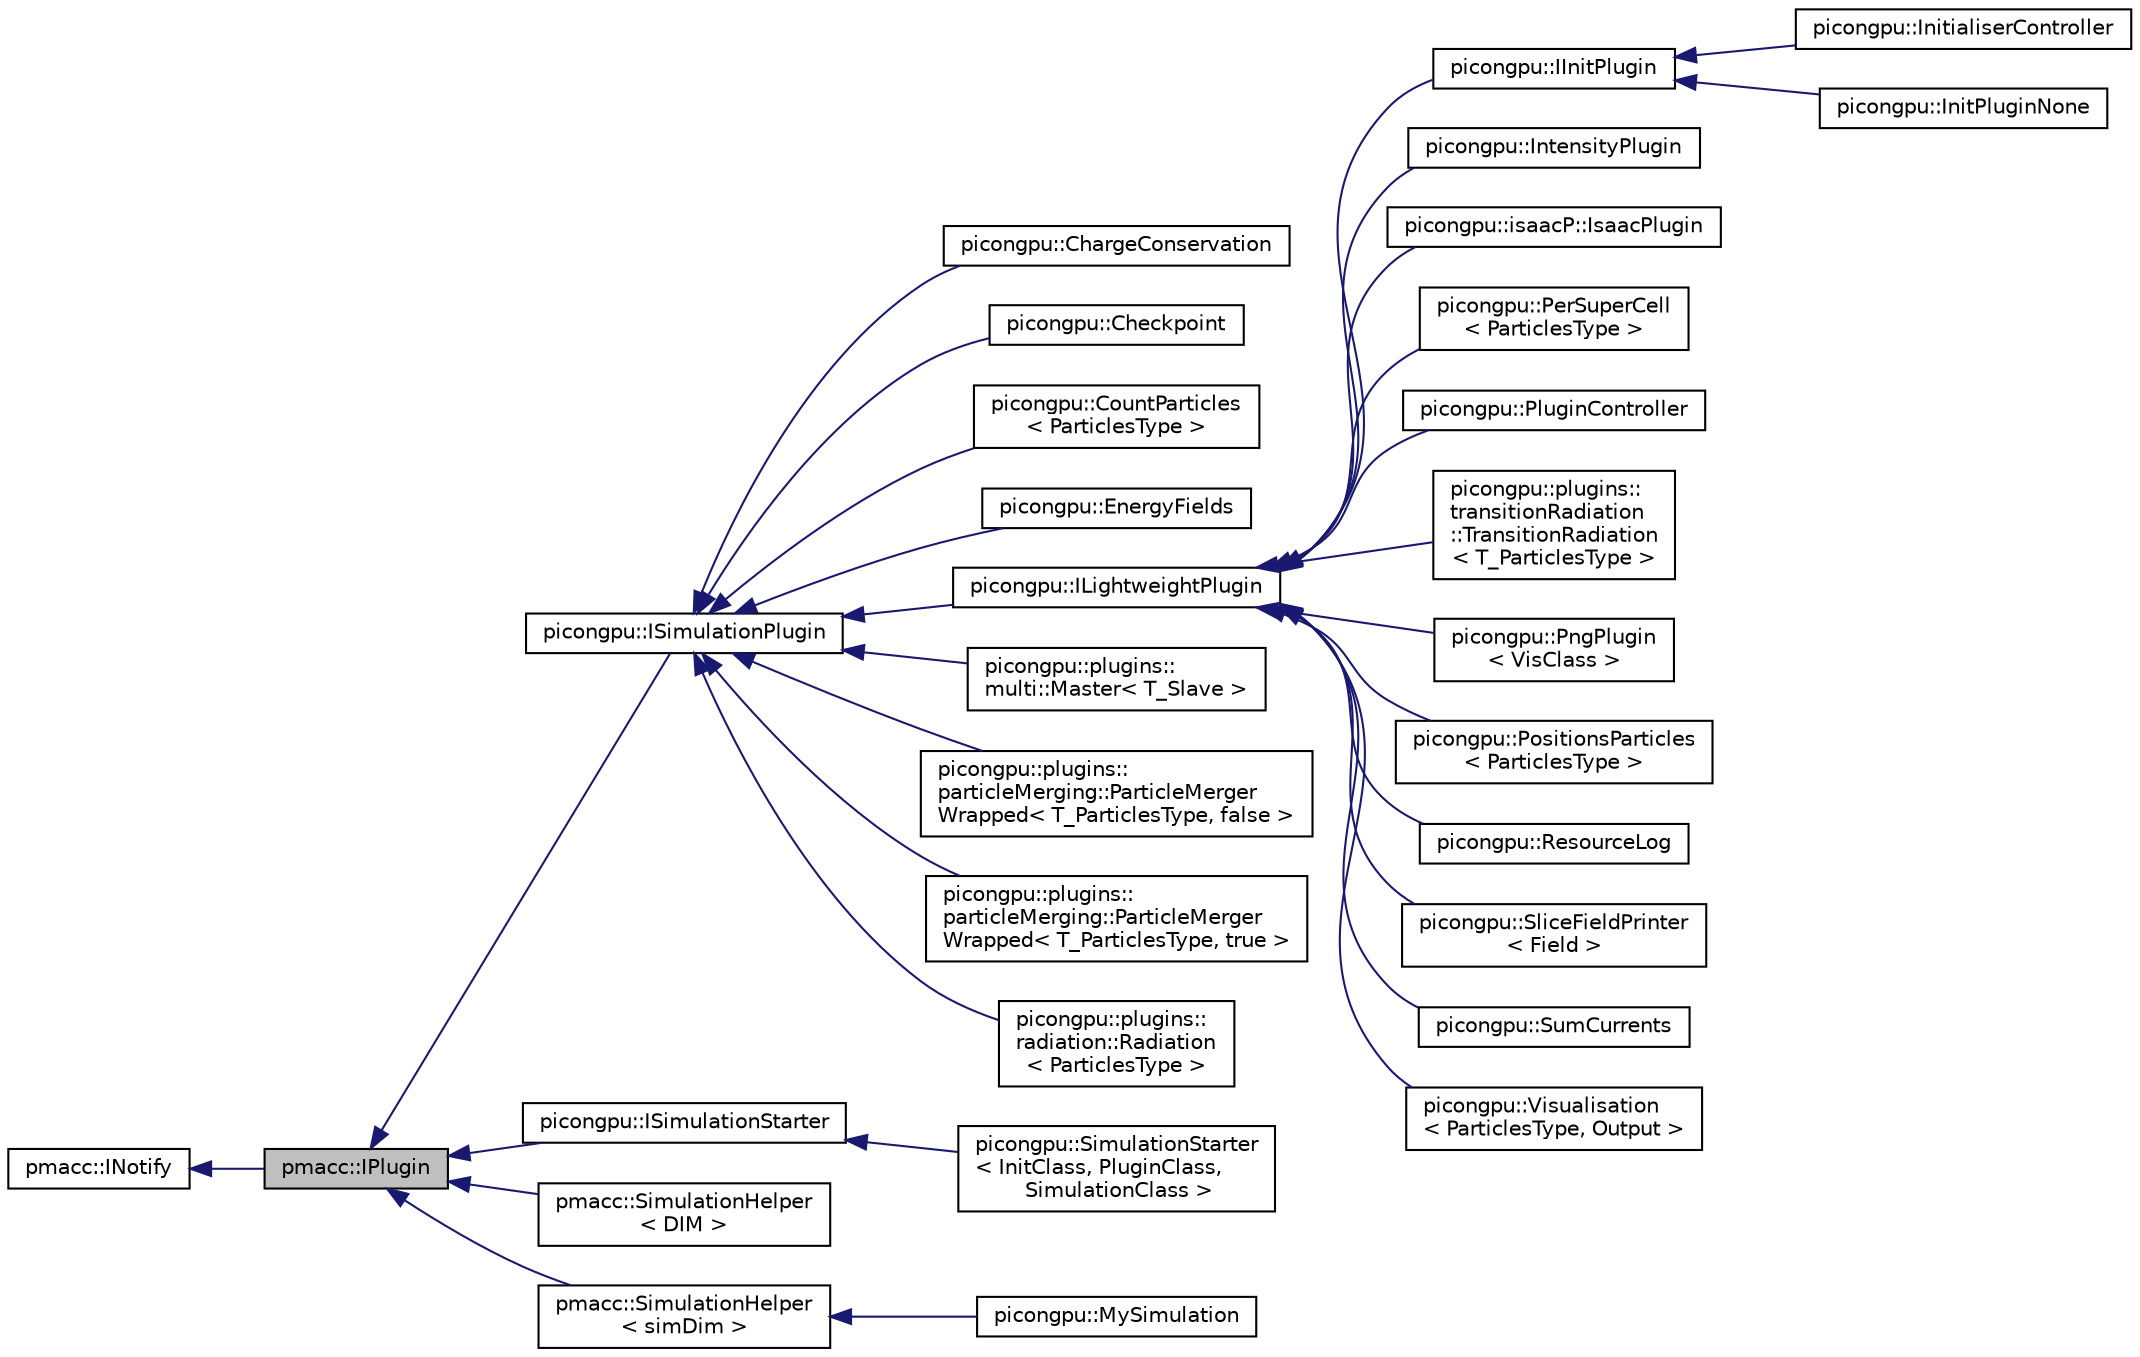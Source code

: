 digraph "pmacc::IPlugin"
{
 // LATEX_PDF_SIZE
  edge [fontname="Helvetica",fontsize="10",labelfontname="Helvetica",labelfontsize="10"];
  node [fontname="Helvetica",fontsize="10",shape=record];
  rankdir="LR";
  Node1 [label="pmacc::IPlugin",height=0.2,width=0.4,color="black", fillcolor="grey75", style="filled", fontcolor="black",tooltip=" "];
  Node2 -> Node1 [dir="back",color="midnightblue",fontsize="10",style="solid",fontname="Helvetica"];
  Node2 [label="pmacc::INotify",height=0.2,width=0.4,color="black", fillcolor="white", style="filled",URL="$classpmacc_1_1_i_notify.html",tooltip=" "];
  Node1 -> Node3 [dir="back",color="midnightblue",fontsize="10",style="solid",fontname="Helvetica"];
  Node3 [label="picongpu::ISimulationPlugin",height=0.2,width=0.4,color="black", fillcolor="white", style="filled",URL="$classpicongpu_1_1_i_simulation_plugin.html",tooltip="Interface for a simulation plugin in PIConGPU which has a MappingDesc."];
  Node3 -> Node4 [dir="back",color="midnightblue",fontsize="10",style="solid",fontname="Helvetica"];
  Node4 [label="picongpu::ChargeConservation",height=0.2,width=0.4,color="black", fillcolor="white", style="filled",URL="$classpicongpu_1_1_charge_conservation.html",tooltip="maximum difference between electron charge density and div E"];
  Node3 -> Node5 [dir="back",color="midnightblue",fontsize="10",style="solid",fontname="Helvetica"];
  Node5 [label="picongpu::Checkpoint",height=0.2,width=0.4,color="black", fillcolor="white", style="filled",URL="$classpicongpu_1_1_checkpoint.html",tooltip="Checkpoint creation and load."];
  Node3 -> Node6 [dir="back",color="midnightblue",fontsize="10",style="solid",fontname="Helvetica"];
  Node6 [label="picongpu::CountParticles\l\< ParticlesType \>",height=0.2,width=0.4,color="black", fillcolor="white", style="filled",URL="$classpicongpu_1_1_count_particles.html",tooltip=" "];
  Node3 -> Node7 [dir="back",color="midnightblue",fontsize="10",style="solid",fontname="Helvetica"];
  Node7 [label="picongpu::EnergyFields",height=0.2,width=0.4,color="black", fillcolor="white", style="filled",URL="$classpicongpu_1_1_energy_fields.html",tooltip=" "];
  Node3 -> Node8 [dir="back",color="midnightblue",fontsize="10",style="solid",fontname="Helvetica"];
  Node8 [label="picongpu::ILightweightPlugin",height=0.2,width=0.4,color="black", fillcolor="white", style="filled",URL="$classpicongpu_1_1_i_lightweight_plugin.html",tooltip="Interface for a lightweight simulation plugin without checkpoint/restart capabilities."];
  Node8 -> Node9 [dir="back",color="midnightblue",fontsize="10",style="solid",fontname="Helvetica"];
  Node9 [label="picongpu::IInitPlugin",height=0.2,width=0.4,color="black", fillcolor="white", style="filled",URL="$classpicongpu_1_1_i_init_plugin.html",tooltip=" "];
  Node9 -> Node10 [dir="back",color="midnightblue",fontsize="10",style="solid",fontname="Helvetica"];
  Node10 [label="picongpu::InitialiserController",height=0.2,width=0.4,color="black", fillcolor="white", style="filled",URL="$classpicongpu_1_1_initialiser_controller.html",tooltip=" "];
  Node9 -> Node11 [dir="back",color="midnightblue",fontsize="10",style="solid",fontname="Helvetica"];
  Node11 [label="picongpu::InitPluginNone",height=0.2,width=0.4,color="black", fillcolor="white", style="filled",URL="$classpicongpu_1_1_init_plugin_none.html",tooltip=" "];
  Node8 -> Node12 [dir="back",color="midnightblue",fontsize="10",style="solid",fontname="Helvetica"];
  Node12 [label="picongpu::IntensityPlugin",height=0.2,width=0.4,color="black", fillcolor="white", style="filled",URL="$classpicongpu_1_1_intensity_plugin.html",tooltip=" "];
  Node8 -> Node13 [dir="back",color="midnightblue",fontsize="10",style="solid",fontname="Helvetica"];
  Node13 [label="picongpu::isaacP::IsaacPlugin",height=0.2,width=0.4,color="black", fillcolor="white", style="filled",URL="$classpicongpu_1_1isaac_p_1_1_isaac_plugin.html",tooltip=" "];
  Node8 -> Node14 [dir="back",color="midnightblue",fontsize="10",style="solid",fontname="Helvetica"];
  Node14 [label="picongpu::PerSuperCell\l\< ParticlesType \>",height=0.2,width=0.4,color="black", fillcolor="white", style="filled",URL="$classpicongpu_1_1_per_super_cell.html",tooltip="Count makro particle of a species and write down the result to a global HDF5 file."];
  Node8 -> Node15 [dir="back",color="midnightblue",fontsize="10",style="solid",fontname="Helvetica"];
  Node15 [label="picongpu::PluginController",height=0.2,width=0.4,color="black", fillcolor="white", style="filled",URL="$classpicongpu_1_1_plugin_controller.html",tooltip="Plugin management controller for user-level plugins."];
  Node8 -> Node16 [dir="back",color="midnightblue",fontsize="10",style="solid",fontname="Helvetica"];
  Node16 [label="picongpu::plugins::\ltransitionRadiation\l::TransitionRadiation\l\< T_ParticlesType \>",height=0.2,width=0.4,color="black", fillcolor="white", style="filled",URL="$classpicongpu_1_1plugins_1_1transition_radiation_1_1_transition_radiation.html",tooltip="Implementation of transition radiation for in situ calculation in PIConGPU."];
  Node8 -> Node17 [dir="back",color="midnightblue",fontsize="10",style="solid",fontname="Helvetica"];
  Node17 [label="picongpu::PngPlugin\l\< VisClass \>",height=0.2,width=0.4,color="black", fillcolor="white", style="filled",URL="$classpicongpu_1_1_png_plugin.html",tooltip=" "];
  Node8 -> Node18 [dir="back",color="midnightblue",fontsize="10",style="solid",fontname="Helvetica"];
  Node18 [label="picongpu::PositionsParticles\l\< ParticlesType \>",height=0.2,width=0.4,color="black", fillcolor="white", style="filled",URL="$classpicongpu_1_1_positions_particles.html",tooltip=" "];
  Node8 -> Node19 [dir="back",color="midnightblue",fontsize="10",style="solid",fontname="Helvetica"];
  Node19 [label="picongpu::ResourceLog",height=0.2,width=0.4,color="black", fillcolor="white", style="filled",URL="$classpicongpu_1_1_resource_log.html",tooltip=" "];
  Node8 -> Node20 [dir="back",color="midnightblue",fontsize="10",style="solid",fontname="Helvetica"];
  Node20 [label="picongpu::SliceFieldPrinter\l\< Field \>",height=0.2,width=0.4,color="black", fillcolor="white", style="filled",URL="$classpicongpu_1_1_slice_field_printer.html",tooltip=" "];
  Node8 -> Node21 [dir="back",color="midnightblue",fontsize="10",style="solid",fontname="Helvetica"];
  Node21 [label="picongpu::SumCurrents",height=0.2,width=0.4,color="black", fillcolor="white", style="filled",URL="$classpicongpu_1_1_sum_currents.html",tooltip=" "];
  Node8 -> Node22 [dir="back",color="midnightblue",fontsize="10",style="solid",fontname="Helvetica"];
  Node22 [label="picongpu::Visualisation\l\< ParticlesType, Output \>",height=0.2,width=0.4,color="black", fillcolor="white", style="filled",URL="$classpicongpu_1_1_visualisation.html",tooltip="Visualizes simulation data by writing png files."];
  Node3 -> Node23 [dir="back",color="midnightblue",fontsize="10",style="solid",fontname="Helvetica"];
  Node23 [label="picongpu::plugins::\lmulti::Master\< T_Slave \>",height=0.2,width=0.4,color="black", fillcolor="white", style="filled",URL="$classpicongpu_1_1plugins_1_1multi_1_1_master.html",tooltip="Master class to create multi plugins."];
  Node3 -> Node24 [dir="back",color="midnightblue",fontsize="10",style="solid",fontname="Helvetica"];
  Node24 [label="picongpu::plugins::\lparticleMerging::ParticleMerger\lWrapped\< T_ParticlesType, false \>",height=0.2,width=0.4,color="black", fillcolor="white", style="filled",URL="$structpicongpu_1_1plugins_1_1particle_merging_1_1_particle_merger_wrapped_3_01_t___particles_type_00_01false_01_4.html",tooltip=" "];
  Node3 -> Node25 [dir="back",color="midnightblue",fontsize="10",style="solid",fontname="Helvetica"];
  Node25 [label="picongpu::plugins::\lparticleMerging::ParticleMerger\lWrapped\< T_ParticlesType, true \>",height=0.2,width=0.4,color="black", fillcolor="white", style="filled",URL="$structpicongpu_1_1plugins_1_1particle_merging_1_1_particle_merger_wrapped_3_01_t___particles_type_00_01true_01_4.html",tooltip=" "];
  Node3 -> Node26 [dir="back",color="midnightblue",fontsize="10",style="solid",fontname="Helvetica"];
  Node26 [label="picongpu::plugins::\lradiation::Radiation\l\< ParticlesType \>",height=0.2,width=0.4,color="black", fillcolor="white", style="filled",URL="$classpicongpu_1_1plugins_1_1radiation_1_1_radiation.html",tooltip=" "];
  Node1 -> Node27 [dir="back",color="midnightblue",fontsize="10",style="solid",fontname="Helvetica"];
  Node27 [label="picongpu::ISimulationStarter",height=0.2,width=0.4,color="black", fillcolor="white", style="filled",URL="$classpicongpu_1_1_i_simulation_starter.html",tooltip=" "];
  Node27 -> Node28 [dir="back",color="midnightblue",fontsize="10",style="solid",fontname="Helvetica"];
  Node28 [label="picongpu::SimulationStarter\l\< InitClass, PluginClass,\l SimulationClass \>",height=0.2,width=0.4,color="black", fillcolor="white", style="filled",URL="$classpicongpu_1_1_simulation_starter.html",tooltip=" "];
  Node1 -> Node29 [dir="back",color="midnightblue",fontsize="10",style="solid",fontname="Helvetica"];
  Node29 [label="pmacc::SimulationHelper\l\< DIM \>",height=0.2,width=0.4,color="black", fillcolor="white", style="filled",URL="$classpmacc_1_1_simulation_helper.html",tooltip="Abstract base class for simulations."];
  Node1 -> Node30 [dir="back",color="midnightblue",fontsize="10",style="solid",fontname="Helvetica"];
  Node30 [label="pmacc::SimulationHelper\l\< simDim \>",height=0.2,width=0.4,color="black", fillcolor="white", style="filled",URL="$classpmacc_1_1_simulation_helper.html",tooltip=" "];
  Node30 -> Node31 [dir="back",color="midnightblue",fontsize="10",style="solid",fontname="Helvetica"];
  Node31 [label="picongpu::MySimulation",height=0.2,width=0.4,color="black", fillcolor="white", style="filled",URL="$classpicongpu_1_1_my_simulation.html",tooltip="Global simulation controller class."];
}
